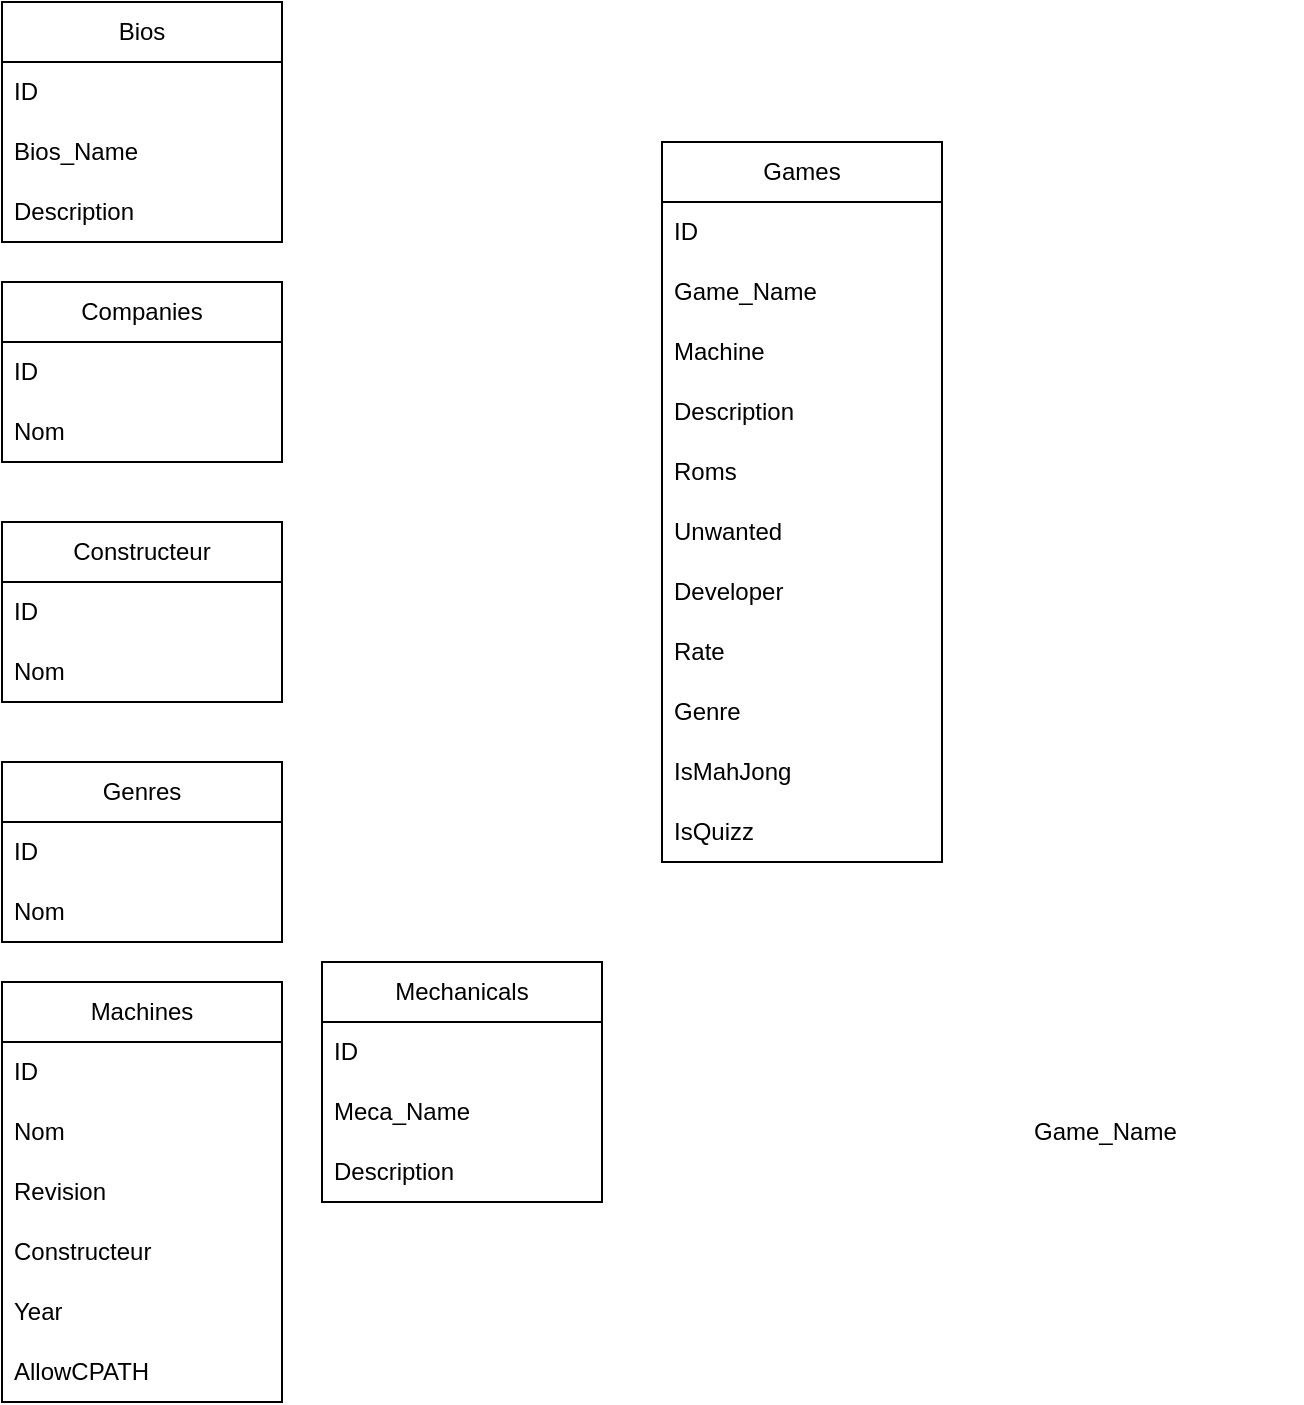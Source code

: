 <mxfile version="28.2.8">
  <diagram name="Page-1" id="RClClgA42CqkaGTPP-Oi">
    <mxGraphModel dx="1080" dy="790" grid="1" gridSize="10" guides="1" tooltips="1" connect="1" arrows="1" fold="1" page="1" pageScale="1" pageWidth="827" pageHeight="1169" math="0" shadow="0">
      <root>
        <mxCell id="0" />
        <mxCell id="1" parent="0" />
        <mxCell id="-T-oaZ5QX6uY9JZLTzZa-1" value="Bios" style="swimlane;fontStyle=0;childLayout=stackLayout;horizontal=1;startSize=30;horizontalStack=0;resizeParent=1;resizeParentMax=0;resizeLast=0;collapsible=1;marginBottom=0;whiteSpace=wrap;html=1;" parent="1" vertex="1">
          <mxGeometry x="80" y="70" width="140" height="120" as="geometry" />
        </mxCell>
        <mxCell id="-T-oaZ5QX6uY9JZLTzZa-2" value="ID" style="text;strokeColor=none;fillColor=none;align=left;verticalAlign=middle;spacingLeft=4;spacingRight=4;overflow=hidden;points=[[0,0.5],[1,0.5]];portConstraint=eastwest;rotatable=0;whiteSpace=wrap;html=1;" parent="-T-oaZ5QX6uY9JZLTzZa-1" vertex="1">
          <mxGeometry y="30" width="140" height="30" as="geometry" />
        </mxCell>
        <mxCell id="-T-oaZ5QX6uY9JZLTzZa-3" value="Bios_Name" style="text;strokeColor=none;fillColor=none;align=left;verticalAlign=middle;spacingLeft=4;spacingRight=4;overflow=hidden;points=[[0,0.5],[1,0.5]];portConstraint=eastwest;rotatable=0;whiteSpace=wrap;html=1;" parent="-T-oaZ5QX6uY9JZLTzZa-1" vertex="1">
          <mxGeometry y="60" width="140" height="30" as="geometry" />
        </mxCell>
        <mxCell id="-T-oaZ5QX6uY9JZLTzZa-4" value="Description" style="text;strokeColor=none;fillColor=none;align=left;verticalAlign=middle;spacingLeft=4;spacingRight=4;overflow=hidden;points=[[0,0.5],[1,0.5]];portConstraint=eastwest;rotatable=0;whiteSpace=wrap;html=1;" parent="-T-oaZ5QX6uY9JZLTzZa-1" vertex="1">
          <mxGeometry y="90" width="140" height="30" as="geometry" />
        </mxCell>
        <mxCell id="wH0YfpTUHQeTf1SVxeYD-1" value="Companies" style="swimlane;fontStyle=0;childLayout=stackLayout;horizontal=1;startSize=30;horizontalStack=0;resizeParent=1;resizeParentMax=0;resizeLast=0;collapsible=1;marginBottom=0;whiteSpace=wrap;html=1;" vertex="1" parent="1">
          <mxGeometry x="80" y="210" width="140" height="90" as="geometry" />
        </mxCell>
        <mxCell id="wH0YfpTUHQeTf1SVxeYD-2" value="ID" style="text;strokeColor=none;fillColor=none;align=left;verticalAlign=middle;spacingLeft=4;spacingRight=4;overflow=hidden;points=[[0,0.5],[1,0.5]];portConstraint=eastwest;rotatable=0;whiteSpace=wrap;html=1;" vertex="1" parent="wH0YfpTUHQeTf1SVxeYD-1">
          <mxGeometry y="30" width="140" height="30" as="geometry" />
        </mxCell>
        <mxCell id="wH0YfpTUHQeTf1SVxeYD-3" value="Nom" style="text;strokeColor=none;fillColor=none;align=left;verticalAlign=middle;spacingLeft=4;spacingRight=4;overflow=hidden;points=[[0,0.5],[1,0.5]];portConstraint=eastwest;rotatable=0;whiteSpace=wrap;html=1;" vertex="1" parent="wH0YfpTUHQeTf1SVxeYD-1">
          <mxGeometry y="60" width="140" height="30" as="geometry" />
        </mxCell>
        <mxCell id="wH0YfpTUHQeTf1SVxeYD-5" value="Constructeur" style="swimlane;fontStyle=0;childLayout=stackLayout;horizontal=1;startSize=30;horizontalStack=0;resizeParent=1;resizeParentMax=0;resizeLast=0;collapsible=1;marginBottom=0;whiteSpace=wrap;html=1;" vertex="1" parent="1">
          <mxGeometry x="80" y="330" width="140" height="90" as="geometry" />
        </mxCell>
        <mxCell id="wH0YfpTUHQeTf1SVxeYD-6" value="ID" style="text;strokeColor=none;fillColor=none;align=left;verticalAlign=middle;spacingLeft=4;spacingRight=4;overflow=hidden;points=[[0,0.5],[1,0.5]];portConstraint=eastwest;rotatable=0;whiteSpace=wrap;html=1;" vertex="1" parent="wH0YfpTUHQeTf1SVxeYD-5">
          <mxGeometry y="30" width="140" height="30" as="geometry" />
        </mxCell>
        <mxCell id="wH0YfpTUHQeTf1SVxeYD-7" value="Nom" style="text;strokeColor=none;fillColor=none;align=left;verticalAlign=middle;spacingLeft=4;spacingRight=4;overflow=hidden;points=[[0,0.5],[1,0.5]];portConstraint=eastwest;rotatable=0;whiteSpace=wrap;html=1;" vertex="1" parent="wH0YfpTUHQeTf1SVxeYD-5">
          <mxGeometry y="60" width="140" height="30" as="geometry" />
        </mxCell>
        <mxCell id="wH0YfpTUHQeTf1SVxeYD-8" value="Games" style="swimlane;fontStyle=0;childLayout=stackLayout;horizontal=1;startSize=30;horizontalStack=0;resizeParent=1;resizeParentMax=0;resizeLast=0;collapsible=1;marginBottom=0;whiteSpace=wrap;html=1;" vertex="1" parent="1">
          <mxGeometry x="410" y="140" width="140" height="360" as="geometry" />
        </mxCell>
        <mxCell id="wH0YfpTUHQeTf1SVxeYD-9" value="ID" style="text;strokeColor=none;fillColor=none;align=left;verticalAlign=middle;spacingLeft=4;spacingRight=4;overflow=hidden;points=[[0,0.5],[1,0.5]];portConstraint=eastwest;rotatable=0;whiteSpace=wrap;html=1;" vertex="1" parent="wH0YfpTUHQeTf1SVxeYD-8">
          <mxGeometry y="30" width="140" height="30" as="geometry" />
        </mxCell>
        <mxCell id="wH0YfpTUHQeTf1SVxeYD-12" value="Game_Name" style="text;strokeColor=none;fillColor=none;align=left;verticalAlign=middle;spacingLeft=4;spacingRight=4;overflow=hidden;points=[[0,0.5],[1,0.5]];portConstraint=eastwest;rotatable=0;whiteSpace=wrap;html=1;" vertex="1" parent="wH0YfpTUHQeTf1SVxeYD-8">
          <mxGeometry y="60" width="140" height="30" as="geometry" />
        </mxCell>
        <mxCell id="wH0YfpTUHQeTf1SVxeYD-13" value="Machine" style="text;strokeColor=none;fillColor=none;align=left;verticalAlign=middle;spacingLeft=4;spacingRight=4;overflow=hidden;points=[[0,0.5],[1,0.5]];portConstraint=eastwest;rotatable=0;whiteSpace=wrap;html=1;" vertex="1" parent="wH0YfpTUHQeTf1SVxeYD-8">
          <mxGeometry y="90" width="140" height="30" as="geometry" />
        </mxCell>
        <mxCell id="wH0YfpTUHQeTf1SVxeYD-14" value="Description" style="text;strokeColor=none;fillColor=none;align=left;verticalAlign=middle;spacingLeft=4;spacingRight=4;overflow=hidden;points=[[0,0.5],[1,0.5]];portConstraint=eastwest;rotatable=0;whiteSpace=wrap;html=1;" vertex="1" parent="wH0YfpTUHQeTf1SVxeYD-8">
          <mxGeometry y="120" width="140" height="30" as="geometry" />
        </mxCell>
        <mxCell id="wH0YfpTUHQeTf1SVxeYD-11" value="Roms" style="text;strokeColor=none;fillColor=none;align=left;verticalAlign=middle;spacingLeft=4;spacingRight=4;overflow=hidden;points=[[0,0.5],[1,0.5]];portConstraint=eastwest;rotatable=0;whiteSpace=wrap;html=1;" vertex="1" parent="wH0YfpTUHQeTf1SVxeYD-8">
          <mxGeometry y="150" width="140" height="30" as="geometry" />
        </mxCell>
        <mxCell id="wH0YfpTUHQeTf1SVxeYD-18" value="Unwanted" style="text;strokeColor=none;fillColor=none;align=left;verticalAlign=middle;spacingLeft=4;spacingRight=4;overflow=hidden;points=[[0,0.5],[1,0.5]];portConstraint=eastwest;rotatable=0;whiteSpace=wrap;html=1;" vertex="1" parent="wH0YfpTUHQeTf1SVxeYD-8">
          <mxGeometry y="180" width="140" height="30" as="geometry" />
        </mxCell>
        <mxCell id="wH0YfpTUHQeTf1SVxeYD-17" value="Developer" style="text;strokeColor=none;fillColor=none;align=left;verticalAlign=middle;spacingLeft=4;spacingRight=4;overflow=hidden;points=[[0,0.5],[1,0.5]];portConstraint=eastwest;rotatable=0;whiteSpace=wrap;html=1;" vertex="1" parent="wH0YfpTUHQeTf1SVxeYD-8">
          <mxGeometry y="210" width="140" height="30" as="geometry" />
        </mxCell>
        <mxCell id="wH0YfpTUHQeTf1SVxeYD-19" value="Rate" style="text;strokeColor=none;fillColor=none;align=left;verticalAlign=middle;spacingLeft=4;spacingRight=4;overflow=hidden;points=[[0,0.5],[1,0.5]];portConstraint=eastwest;rotatable=0;whiteSpace=wrap;html=1;" vertex="1" parent="wH0YfpTUHQeTf1SVxeYD-8">
          <mxGeometry y="240" width="140" height="30" as="geometry" />
        </mxCell>
        <mxCell id="wH0YfpTUHQeTf1SVxeYD-21" value="Genre" style="text;strokeColor=none;fillColor=none;align=left;verticalAlign=middle;spacingLeft=4;spacingRight=4;overflow=hidden;points=[[0,0.5],[1,0.5]];portConstraint=eastwest;rotatable=0;whiteSpace=wrap;html=1;" vertex="1" parent="wH0YfpTUHQeTf1SVxeYD-8">
          <mxGeometry y="270" width="140" height="30" as="geometry" />
        </mxCell>
        <mxCell id="wH0YfpTUHQeTf1SVxeYD-10" value="IsMahJong" style="text;strokeColor=none;fillColor=none;align=left;verticalAlign=middle;spacingLeft=4;spacingRight=4;overflow=hidden;points=[[0,0.5],[1,0.5]];portConstraint=eastwest;rotatable=0;whiteSpace=wrap;html=1;" vertex="1" parent="wH0YfpTUHQeTf1SVxeYD-8">
          <mxGeometry y="300" width="140" height="30" as="geometry" />
        </mxCell>
        <mxCell id="wH0YfpTUHQeTf1SVxeYD-20" value="IsQuizz" style="text;strokeColor=none;fillColor=none;align=left;verticalAlign=middle;spacingLeft=4;spacingRight=4;overflow=hidden;points=[[0,0.5],[1,0.5]];portConstraint=eastwest;rotatable=0;whiteSpace=wrap;html=1;" vertex="1" parent="wH0YfpTUHQeTf1SVxeYD-8">
          <mxGeometry y="330" width="140" height="30" as="geometry" />
        </mxCell>
        <mxCell id="wH0YfpTUHQeTf1SVxeYD-16" value="Game_Name" style="text;strokeColor=none;fillColor=none;align=left;verticalAlign=middle;spacingLeft=4;spacingRight=4;overflow=hidden;points=[[0,0.5],[1,0.5]];portConstraint=eastwest;rotatable=0;whiteSpace=wrap;html=1;" vertex="1" parent="1">
          <mxGeometry x="590" y="620" width="140" height="30" as="geometry" />
        </mxCell>
        <mxCell id="wH0YfpTUHQeTf1SVxeYD-22" value="Genres" style="swimlane;fontStyle=0;childLayout=stackLayout;horizontal=1;startSize=30;horizontalStack=0;resizeParent=1;resizeParentMax=0;resizeLast=0;collapsible=1;marginBottom=0;whiteSpace=wrap;html=1;" vertex="1" parent="1">
          <mxGeometry x="80" y="450" width="140" height="90" as="geometry" />
        </mxCell>
        <mxCell id="wH0YfpTUHQeTf1SVxeYD-23" value="ID" style="text;strokeColor=none;fillColor=none;align=left;verticalAlign=middle;spacingLeft=4;spacingRight=4;overflow=hidden;points=[[0,0.5],[1,0.5]];portConstraint=eastwest;rotatable=0;whiteSpace=wrap;html=1;" vertex="1" parent="wH0YfpTUHQeTf1SVxeYD-22">
          <mxGeometry y="30" width="140" height="30" as="geometry" />
        </mxCell>
        <mxCell id="wH0YfpTUHQeTf1SVxeYD-24" value="Nom" style="text;strokeColor=none;fillColor=none;align=left;verticalAlign=middle;spacingLeft=4;spacingRight=4;overflow=hidden;points=[[0,0.5],[1,0.5]];portConstraint=eastwest;rotatable=0;whiteSpace=wrap;html=1;" vertex="1" parent="wH0YfpTUHQeTf1SVxeYD-22">
          <mxGeometry y="60" width="140" height="30" as="geometry" />
        </mxCell>
        <mxCell id="wH0YfpTUHQeTf1SVxeYD-25" value="Machines" style="swimlane;fontStyle=0;childLayout=stackLayout;horizontal=1;startSize=30;horizontalStack=0;resizeParent=1;resizeParentMax=0;resizeLast=0;collapsible=1;marginBottom=0;whiteSpace=wrap;html=1;" vertex="1" parent="1">
          <mxGeometry x="80" y="560" width="140" height="210" as="geometry" />
        </mxCell>
        <mxCell id="wH0YfpTUHQeTf1SVxeYD-26" value="ID" style="text;strokeColor=none;fillColor=none;align=left;verticalAlign=middle;spacingLeft=4;spacingRight=4;overflow=hidden;points=[[0,0.5],[1,0.5]];portConstraint=eastwest;rotatable=0;whiteSpace=wrap;html=1;" vertex="1" parent="wH0YfpTUHQeTf1SVxeYD-25">
          <mxGeometry y="30" width="140" height="30" as="geometry" />
        </mxCell>
        <mxCell id="wH0YfpTUHQeTf1SVxeYD-27" value="Nom" style="text;strokeColor=none;fillColor=none;align=left;verticalAlign=middle;spacingLeft=4;spacingRight=4;overflow=hidden;points=[[0,0.5],[1,0.5]];portConstraint=eastwest;rotatable=0;whiteSpace=wrap;html=1;" vertex="1" parent="wH0YfpTUHQeTf1SVxeYD-25">
          <mxGeometry y="60" width="140" height="30" as="geometry" />
        </mxCell>
        <mxCell id="wH0YfpTUHQeTf1SVxeYD-28" value="Revision" style="text;strokeColor=none;fillColor=none;align=left;verticalAlign=middle;spacingLeft=4;spacingRight=4;overflow=hidden;points=[[0,0.5],[1,0.5]];portConstraint=eastwest;rotatable=0;whiteSpace=wrap;html=1;" vertex="1" parent="wH0YfpTUHQeTf1SVxeYD-25">
          <mxGeometry y="90" width="140" height="30" as="geometry" />
        </mxCell>
        <mxCell id="wH0YfpTUHQeTf1SVxeYD-29" value="Constructeur" style="text;strokeColor=none;fillColor=none;align=left;verticalAlign=middle;spacingLeft=4;spacingRight=4;overflow=hidden;points=[[0,0.5],[1,0.5]];portConstraint=eastwest;rotatable=0;whiteSpace=wrap;html=1;" vertex="1" parent="wH0YfpTUHQeTf1SVxeYD-25">
          <mxGeometry y="120" width="140" height="30" as="geometry" />
        </mxCell>
        <mxCell id="wH0YfpTUHQeTf1SVxeYD-30" value="Year" style="text;strokeColor=none;fillColor=none;align=left;verticalAlign=middle;spacingLeft=4;spacingRight=4;overflow=hidden;points=[[0,0.5],[1,0.5]];portConstraint=eastwest;rotatable=0;whiteSpace=wrap;html=1;" vertex="1" parent="wH0YfpTUHQeTf1SVxeYD-25">
          <mxGeometry y="150" width="140" height="30" as="geometry" />
        </mxCell>
        <mxCell id="wH0YfpTUHQeTf1SVxeYD-31" value="AllowCPATH" style="text;strokeColor=none;fillColor=none;align=left;verticalAlign=middle;spacingLeft=4;spacingRight=4;overflow=hidden;points=[[0,0.5],[1,0.5]];portConstraint=eastwest;rotatable=0;whiteSpace=wrap;html=1;" vertex="1" parent="wH0YfpTUHQeTf1SVxeYD-25">
          <mxGeometry y="180" width="140" height="30" as="geometry" />
        </mxCell>
        <mxCell id="wH0YfpTUHQeTf1SVxeYD-38" value="Mechanicals" style="swimlane;fontStyle=0;childLayout=stackLayout;horizontal=1;startSize=30;horizontalStack=0;resizeParent=1;resizeParentMax=0;resizeLast=0;collapsible=1;marginBottom=0;whiteSpace=wrap;html=1;" vertex="1" parent="1">
          <mxGeometry x="240" y="550" width="140" height="120" as="geometry" />
        </mxCell>
        <mxCell id="wH0YfpTUHQeTf1SVxeYD-39" value="ID" style="text;strokeColor=none;fillColor=none;align=left;verticalAlign=middle;spacingLeft=4;spacingRight=4;overflow=hidden;points=[[0,0.5],[1,0.5]];portConstraint=eastwest;rotatable=0;whiteSpace=wrap;html=1;" vertex="1" parent="wH0YfpTUHQeTf1SVxeYD-38">
          <mxGeometry y="30" width="140" height="30" as="geometry" />
        </mxCell>
        <mxCell id="wH0YfpTUHQeTf1SVxeYD-40" value="Meca_Name" style="text;strokeColor=none;fillColor=none;align=left;verticalAlign=middle;spacingLeft=4;spacingRight=4;overflow=hidden;points=[[0,0.5],[1,0.5]];portConstraint=eastwest;rotatable=0;whiteSpace=wrap;html=1;" vertex="1" parent="wH0YfpTUHQeTf1SVxeYD-38">
          <mxGeometry y="60" width="140" height="30" as="geometry" />
        </mxCell>
        <mxCell id="wH0YfpTUHQeTf1SVxeYD-41" value="Description" style="text;strokeColor=none;fillColor=none;align=left;verticalAlign=middle;spacingLeft=4;spacingRight=4;overflow=hidden;points=[[0,0.5],[1,0.5]];portConstraint=eastwest;rotatable=0;whiteSpace=wrap;html=1;" vertex="1" parent="wH0YfpTUHQeTf1SVxeYD-38">
          <mxGeometry y="90" width="140" height="30" as="geometry" />
        </mxCell>
      </root>
    </mxGraphModel>
  </diagram>
</mxfile>
